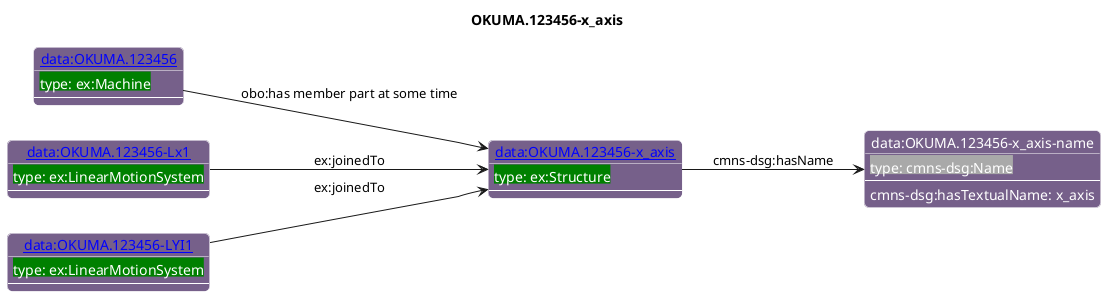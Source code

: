 @startuml
skinparam linetype polyline
left to right direction
title OKUMA.123456-x_axis

skinparam roundCorner 10

skinparam object {
  BackgroundColor 76608A
  fontColor White
  BorderColor White 
  FontName Helvetica   
}

skinparam class{
   BackgroundColor White
   fontColor black
   FontStyle bold
   FontName Helvetica
}

object "[[./OKUMA.123456-x_axis.html data:OKUMA.123456-x_axis]]" as o1 #76608A {
 <back:#Green>type: ex:Structure</back> 
---
 }
object "data:OKUMA.123456-x_axis-name" as o2 #76608A {
 <back:#DarkGrey>type: cmns-dsg:Name</back> 
---
 }
object "[[./OKUMA.123456.html data:OKUMA.123456]]" as o3 #76608A {
 <back:#Green>type: ex:Machine</back> 
---
 }
object "[[./OKUMA.123456-Lx1.html data:OKUMA.123456-Lx1]]" as o4 #76608A {
 <back:#Green>type: ex:LinearMotionSystem</back> 
---
 }
object "[[./OKUMA.123456-LYI1.html data:OKUMA.123456-LYI1]]" as o5 #76608A {
 <back:#Green>type: ex:LinearMotionSystem</back> 
---
 }
o1 --> o2 : cmns-dsg:hasName
o2 : cmns-dsg:hasTextualName: x_axis
o3 --> o1 : obo:has member part at some time
o4 --> o1 : ex:joinedTo
o5 --> o1 : ex:joinedTo
@enduml
